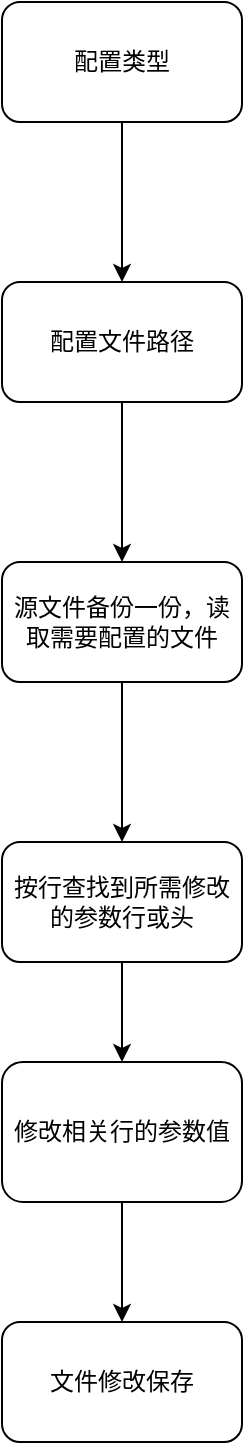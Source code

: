 <mxfile version="20.0.3" type="github">
  <diagram id="l1K9O1dgBkEUOhcivguU" name="Page-1">
    <mxGraphModel dx="1350" dy="712" grid="1" gridSize="10" guides="1" tooltips="1" connect="1" arrows="1" fold="1" page="1" pageScale="1" pageWidth="850" pageHeight="1100" math="0" shadow="0">
      <root>
        <mxCell id="0" />
        <mxCell id="1" parent="0" />
        <mxCell id="zz37QBjWHWpGYe9e6wSS-3" value="" style="edgeStyle=orthogonalEdgeStyle;rounded=0;orthogonalLoop=1;jettySize=auto;html=1;" edge="1" parent="1" source="zz37QBjWHWpGYe9e6wSS-1" target="zz37QBjWHWpGYe9e6wSS-2">
          <mxGeometry relative="1" as="geometry" />
        </mxCell>
        <mxCell id="zz37QBjWHWpGYe9e6wSS-1" value="配置类型" style="rounded=1;whiteSpace=wrap;html=1;" vertex="1" parent="1">
          <mxGeometry x="260" y="80" width="120" height="60" as="geometry" />
        </mxCell>
        <mxCell id="zz37QBjWHWpGYe9e6wSS-5" value="" style="edgeStyle=orthogonalEdgeStyle;rounded=0;orthogonalLoop=1;jettySize=auto;html=1;" edge="1" parent="1" source="zz37QBjWHWpGYe9e6wSS-2" target="zz37QBjWHWpGYe9e6wSS-4">
          <mxGeometry relative="1" as="geometry" />
        </mxCell>
        <mxCell id="zz37QBjWHWpGYe9e6wSS-2" value="配置文件路径" style="rounded=1;whiteSpace=wrap;html=1;" vertex="1" parent="1">
          <mxGeometry x="260" y="220" width="120" height="60" as="geometry" />
        </mxCell>
        <mxCell id="zz37QBjWHWpGYe9e6wSS-7" value="" style="edgeStyle=orthogonalEdgeStyle;rounded=0;orthogonalLoop=1;jettySize=auto;html=1;" edge="1" parent="1" source="zz37QBjWHWpGYe9e6wSS-4" target="zz37QBjWHWpGYe9e6wSS-6">
          <mxGeometry relative="1" as="geometry" />
        </mxCell>
        <mxCell id="zz37QBjWHWpGYe9e6wSS-4" value="源文件备份一份，读取需要配置的文件" style="rounded=1;whiteSpace=wrap;html=1;" vertex="1" parent="1">
          <mxGeometry x="260" y="360" width="120" height="60" as="geometry" />
        </mxCell>
        <mxCell id="zz37QBjWHWpGYe9e6wSS-9" value="" style="edgeStyle=orthogonalEdgeStyle;rounded=0;orthogonalLoop=1;jettySize=auto;html=1;" edge="1" parent="1" source="zz37QBjWHWpGYe9e6wSS-6" target="zz37QBjWHWpGYe9e6wSS-8">
          <mxGeometry relative="1" as="geometry" />
        </mxCell>
        <mxCell id="zz37QBjWHWpGYe9e6wSS-6" value="按行查找到所需修改的参数行或头" style="whiteSpace=wrap;html=1;rounded=1;" vertex="1" parent="1">
          <mxGeometry x="260" y="500" width="120" height="60" as="geometry" />
        </mxCell>
        <mxCell id="zz37QBjWHWpGYe9e6wSS-11" value="" style="edgeStyle=orthogonalEdgeStyle;rounded=0;orthogonalLoop=1;jettySize=auto;html=1;" edge="1" parent="1" source="zz37QBjWHWpGYe9e6wSS-8" target="zz37QBjWHWpGYe9e6wSS-10">
          <mxGeometry relative="1" as="geometry" />
        </mxCell>
        <mxCell id="zz37QBjWHWpGYe9e6wSS-8" value="修改相关行的参数值" style="whiteSpace=wrap;html=1;rounded=1;" vertex="1" parent="1">
          <mxGeometry x="260" y="610" width="120" height="70" as="geometry" />
        </mxCell>
        <mxCell id="zz37QBjWHWpGYe9e6wSS-10" value="文件修改保存" style="whiteSpace=wrap;html=1;rounded=1;" vertex="1" parent="1">
          <mxGeometry x="260" y="740" width="120" height="60" as="geometry" />
        </mxCell>
      </root>
    </mxGraphModel>
  </diagram>
</mxfile>
